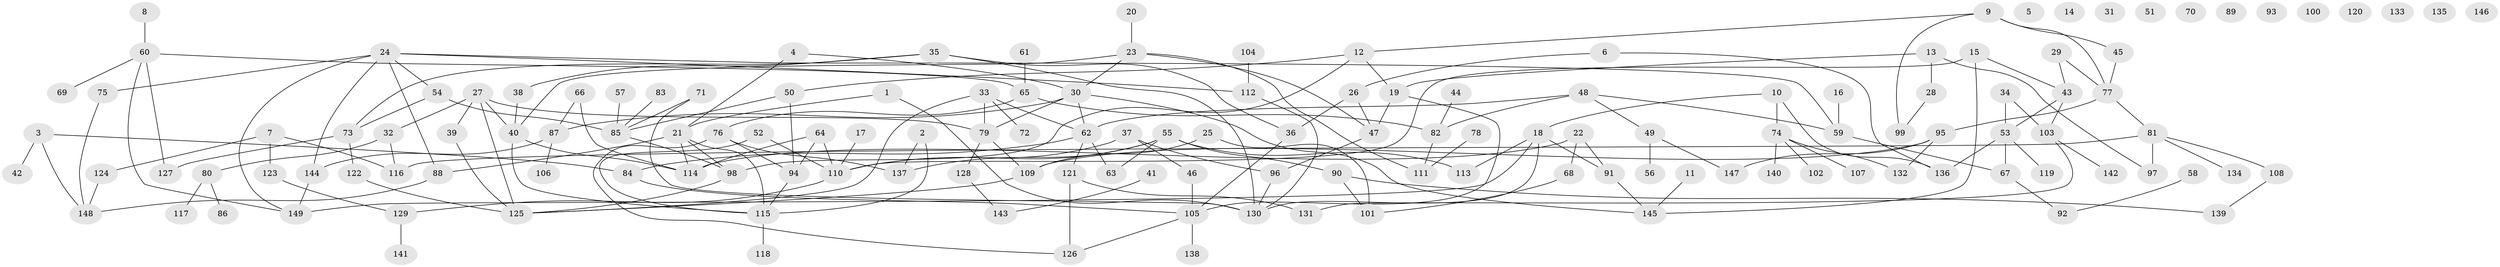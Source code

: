 // Generated by graph-tools (version 1.1) at 2025/25/03/09/25 03:25:16]
// undirected, 149 vertices, 199 edges
graph export_dot {
graph [start="1"]
  node [color=gray90,style=filled];
  1;
  2;
  3;
  4;
  5;
  6;
  7;
  8;
  9;
  10;
  11;
  12;
  13;
  14;
  15;
  16;
  17;
  18;
  19;
  20;
  21;
  22;
  23;
  24;
  25;
  26;
  27;
  28;
  29;
  30;
  31;
  32;
  33;
  34;
  35;
  36;
  37;
  38;
  39;
  40;
  41;
  42;
  43;
  44;
  45;
  46;
  47;
  48;
  49;
  50;
  51;
  52;
  53;
  54;
  55;
  56;
  57;
  58;
  59;
  60;
  61;
  62;
  63;
  64;
  65;
  66;
  67;
  68;
  69;
  70;
  71;
  72;
  73;
  74;
  75;
  76;
  77;
  78;
  79;
  80;
  81;
  82;
  83;
  84;
  85;
  86;
  87;
  88;
  89;
  90;
  91;
  92;
  93;
  94;
  95;
  96;
  97;
  98;
  99;
  100;
  101;
  102;
  103;
  104;
  105;
  106;
  107;
  108;
  109;
  110;
  111;
  112;
  113;
  114;
  115;
  116;
  117;
  118;
  119;
  120;
  121;
  122;
  123;
  124;
  125;
  126;
  127;
  128;
  129;
  130;
  131;
  132;
  133;
  134;
  135;
  136;
  137;
  138;
  139;
  140;
  141;
  142;
  143;
  144;
  145;
  146;
  147;
  148;
  149;
  1 -- 21;
  1 -- 130;
  2 -- 115;
  2 -- 137;
  3 -- 42;
  3 -- 84;
  3 -- 148;
  4 -- 21;
  4 -- 30;
  6 -- 26;
  6 -- 136;
  7 -- 116;
  7 -- 123;
  7 -- 124;
  8 -- 60;
  9 -- 12;
  9 -- 45;
  9 -- 77;
  9 -- 99;
  10 -- 18;
  10 -- 74;
  10 -- 136;
  11 -- 145;
  12 -- 19;
  12 -- 50;
  12 -- 98;
  13 -- 19;
  13 -- 28;
  13 -- 97;
  15 -- 43;
  15 -- 110;
  15 -- 145;
  16 -- 59;
  17 -- 110;
  18 -- 91;
  18 -- 113;
  18 -- 130;
  18 -- 149;
  19 -- 47;
  19 -- 105;
  20 -- 23;
  21 -- 88;
  21 -- 98;
  21 -- 114;
  21 -- 115;
  22 -- 68;
  22 -- 91;
  22 -- 114;
  23 -- 30;
  23 -- 40;
  23 -- 47;
  23 -- 111;
  24 -- 54;
  24 -- 59;
  24 -- 75;
  24 -- 88;
  24 -- 112;
  24 -- 144;
  24 -- 149;
  25 -- 101;
  25 -- 109;
  26 -- 36;
  26 -- 47;
  27 -- 32;
  27 -- 39;
  27 -- 40;
  27 -- 79;
  27 -- 125;
  28 -- 99;
  29 -- 43;
  29 -- 77;
  30 -- 62;
  30 -- 79;
  30 -- 87;
  30 -- 145;
  32 -- 80;
  32 -- 116;
  33 -- 62;
  33 -- 72;
  33 -- 79;
  33 -- 125;
  34 -- 53;
  34 -- 103;
  35 -- 36;
  35 -- 38;
  35 -- 73;
  35 -- 130;
  36 -- 105;
  37 -- 46;
  37 -- 96;
  37 -- 110;
  38 -- 40;
  39 -- 125;
  40 -- 114;
  40 -- 115;
  41 -- 143;
  43 -- 53;
  43 -- 103;
  44 -- 82;
  45 -- 77;
  46 -- 105;
  47 -- 96;
  48 -- 49;
  48 -- 59;
  48 -- 62;
  48 -- 82;
  49 -- 56;
  49 -- 147;
  50 -- 85;
  50 -- 94;
  52 -- 110;
  52 -- 115;
  53 -- 67;
  53 -- 119;
  53 -- 136;
  54 -- 73;
  54 -- 85;
  55 -- 63;
  55 -- 90;
  55 -- 110;
  55 -- 113;
  55 -- 137;
  57 -- 85;
  58 -- 92;
  59 -- 67;
  60 -- 65;
  60 -- 69;
  60 -- 127;
  60 -- 149;
  61 -- 65;
  62 -- 63;
  62 -- 84;
  62 -- 121;
  64 -- 94;
  64 -- 110;
  64 -- 114;
  65 -- 76;
  65 -- 82;
  66 -- 87;
  66 -- 114;
  67 -- 92;
  68 -- 101;
  71 -- 85;
  71 -- 130;
  73 -- 122;
  73 -- 127;
  74 -- 102;
  74 -- 107;
  74 -- 132;
  74 -- 140;
  75 -- 148;
  76 -- 94;
  76 -- 126;
  76 -- 137;
  77 -- 81;
  77 -- 95;
  78 -- 111;
  79 -- 109;
  79 -- 128;
  80 -- 86;
  80 -- 117;
  81 -- 97;
  81 -- 108;
  81 -- 116;
  81 -- 134;
  82 -- 111;
  83 -- 85;
  84 -- 105;
  85 -- 98;
  87 -- 106;
  87 -- 144;
  88 -- 148;
  90 -- 101;
  90 -- 139;
  91 -- 145;
  94 -- 115;
  95 -- 109;
  95 -- 132;
  95 -- 147;
  96 -- 130;
  98 -- 125;
  103 -- 131;
  103 -- 142;
  104 -- 112;
  105 -- 126;
  105 -- 138;
  108 -- 139;
  109 -- 125;
  110 -- 129;
  112 -- 130;
  115 -- 118;
  121 -- 126;
  121 -- 131;
  122 -- 125;
  123 -- 129;
  124 -- 148;
  128 -- 143;
  129 -- 141;
  144 -- 149;
}
